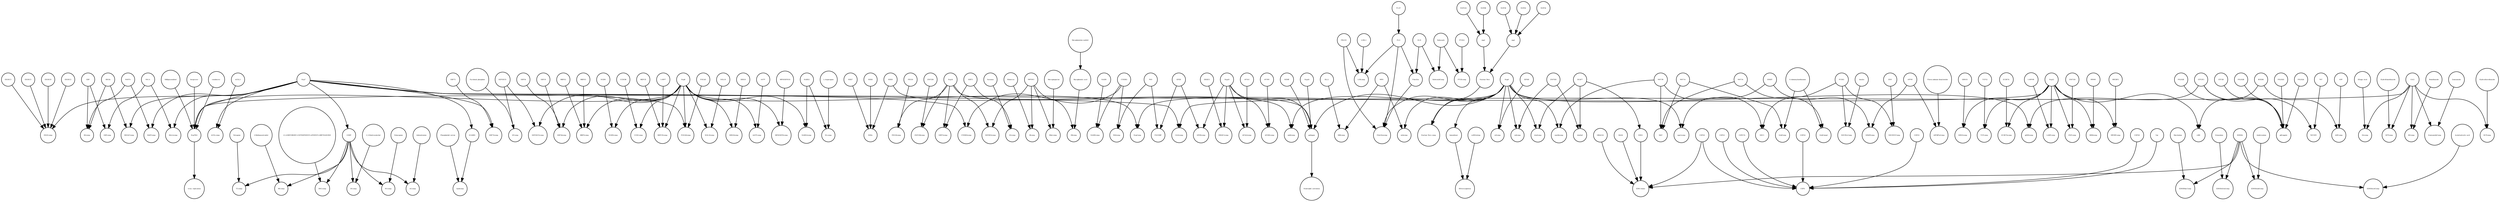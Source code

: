 strict digraph  {
EXOSC3 [annotation=urn_miriam_uniprot_Q9NQT5, bipartite=0, cls=macromolecule, fontsize=4, label=EXOSC3, shape=circle];
PLG [annotation=urn_miriam_uniprot_P00747, bipartite=0, cls=macromolecule, fontsize=4, label=PLG, shape=circle];
NUP54 [annotation=urn_miriam_uniprot_Q7Z3B4, bipartite=0, cls=macromolecule, fontsize=4, label=NUP54, shape=circle];
GTF2B [annotation=urn_miriam_uniprot_Q00403, bipartite=0, cls=macromolecule, fontsize=4, label=GTF2B, shape=circle];
NOL10 [annotation=urn_miriam_uniprot_Q9BSC4, bipartite=0, cls=macromolecule, fontsize=4, label=NOL10, shape=circle];
NGDNcomp [annotation=urn_miriam_pubmed_32353859, bipartite=0, cls=complex, fontsize=4, label=NGDNcomp, shape=circle];
NLcomp [annotation=urn_miriam_pubmed_16753178, bipartite=0, cls=complex, fontsize=4, label=NLcomp, shape=circle];
ADP [annotation="urn_miriam_chebi_CHEBI%3A16761|urn_miriam_pubchem.compound_6022", bipartite=0, cls="simple chemical", fontsize=4, label=ADP, shape=circle];
COPS6 [annotation=urn_miriam_uniprot_Q7L5N1, bipartite=0, cls=macromolecule, fontsize=4, label=COPS6, shape=circle];
Nsp7 [annotation=urn_miriam_uniprot_P0DTD1, bipartite=0, cls=macromolecule, fontsize=4, label=Nsp7, shape=circle];
UBQLN4 [annotation=urn_miriam_uniprot_Q9NRR5, bipartite=0, cls=macromolecule, fontsize=4, label=UBQLN4, shape=circle];
AIFM1 [annotation=urn_miriam_uniprot_O95831, bipartite=0, cls=macromolecule, fontsize=4, label=AIFM1, shape=circle];
PEG10comp [annotation="urn_miriam_doi_10.1101%2F2020.06.17.156455", bipartite=0, cls=complex, fontsize=4, label=PEG10comp, shape=circle];
"Mycophenolic acid" [annotation="urn_miriam_pubchem.compound_446541|urn_miriam_pubmed_17496727", bipartite=0, cls="simple chemical", fontsize=4, label="Mycophenolic acid", shape=circle];
COPS2 [annotation=urn_miriam_uniprot_P61201, bipartite=0, cls=macromolecule, fontsize=4, label=COPS2, shape=circle];
"3_5-Dinitrocatechol" [annotation="urn_miriam_pubchem.compound_3870203", bipartite=0, cls="simple chemical", fontsize=4, label="3_5-Dinitrocatechol", shape=circle];
TCcomp [annotation=urn_miriam_pubmed_20502133, bipartite=0, cls=complex, fontsize=4, label=TCcomp, shape=circle];
COPS7A [annotation=urn_miriam_uniprot_Q9UBW8, bipartite=0, cls=macromolecule, fontsize=4, label=COPS7A, shape=circle];
NEK9 [annotation=urn_miriam_uniprot_Q8TD19, bipartite=0, cls=macromolecule, fontsize=4, label=NEK9, shape=circle];
RHOA7comp [annotation=urn_miriam_pubmed_32353859, bipartite=0, cls=complex, fontsize=4, label=RHOA7comp, shape=circle];
EDNRMacComp [annotation="urn_miriam_pubmed_24261583|urn_miriam_pubmed_22862294|urn_miriam_pubmed_22458347", bipartite=0, cls=complex, fontsize=4, label=EDNRMacComp, shape=circle];
Insulin [annotation=urn_miriam_uniprot_P01308, bipartite=0, cls=macromolecule, fontsize=4, label=Insulin, shape=circle];
dcafznf [annotation=urn_miriam_pubmed_27705803, bipartite=0, cls=complex, fontsize=4, label=dcafznf, shape=circle];
SEPSECS [annotation=urn_miriam_uniprot_Q9HD40, bipartite=0, cls=macromolecule, fontsize=4, label=SEPSECS, shape=circle];
AP2A2 [annotation=urn_miriam_uniprot_O94973, bipartite=0, cls=macromolecule, fontsize=4, label=AP2A2, shape=circle];
CCDCcomp [annotation=urn_miriam_pubmed_32353859, bipartite=0, cls=complex, fontsize=4, label=CCDCcomp, shape=circle];
EDNRASitaComp [annotation=urn_miriam_pubmed_17472992, bipartite=0, cls=complex, fontsize=4, label=EDNRASitaComp, shape=circle];
MCcomp [annotation=urn_miriam_pubmed_1170911, bipartite=0, cls=complex, fontsize=4, label=MCcomp, shape=circle];
EXOSC5 [annotation=urn_miriam_uniprot_Q9NQT4, bipartite=0, cls=macromolecule, fontsize=4, label=EXOSC5, shape=circle];
SEPSECScomp [annotation=urn_miriam_pubmed_32353859, bipartite=0, cls=complex, fontsize=4, label=SEPSECScomp, shape=circle];
ACSLcomp [annotation=urn_miriam_pubmed_32353859, bipartite=0, cls=complex, fontsize=4, label=ACSLcomp, shape=circle];
EAcomp [annotation=urn_miriam_pubmed_20185318, bipartite=0, cls=complex, fontsize=4, label=EAcomp, shape=circle];
EDNRAmbComp [annotation=urn_miriam_pubmed_20811346, bipartite=0, cls=complex, fontsize=4, label=EDNRAmbComp, shape=circle];
SPcomp [annotation=urn_miriam_pubmed_17194211, bipartite=0, cls=complex, fontsize=4, label=SPcomp, shape=circle];
SRP54 [annotation=urn_miriam_uniprot_P61011, bipartite=0, cls=macromolecule, fontsize=4, label=SRP54, shape=circle];
FBLN5 [annotation="", bipartite=0, cls=macromolecule, fontsize=4, label=FBLN5, shape=circle];
DNCcomp [annotation=urn_miriam_pubmed_10592235, bipartite=0, cls=complex, fontsize=4, label=DNCcomp, shape=circle];
ELN [annotation=urn_miriam_uniprot_P15502, bipartite=0, cls=macromolecule, fontsize=4, label=ELN, shape=circle];
INPDH2comp [annotation=urn_miriam_pubmed_32353859, bipartite=0, cls=complex, fontsize=4, label=INPDH2comp, shape=circle];
ssRNAoligo [annotation=urn_miriam_pubmed_19153232, bipartite=0, cls="nucleic acid feature", fontsize=4, label=ssRNAoligo, shape=circle];
RHOA [annotation=urn_miriam_uniprot_P61586, bipartite=0, cls=macromolecule, fontsize=4, label=RHOA, shape=circle];
FADcomp [annotation=urn_miriam_pubmed_17016423, bipartite=0, cls=complex, fontsize=4, label=FADcomp, shape=circle];
Nsp7812 [annotation="urn_miriam_doi_10.1101%2F2020.03.16.993386", bipartite=0, cls=complex, fontsize=4, label=Nsp7812, shape=circle];
nek9comp [annotation=urn_miriam_pubmed_32353859, bipartite=0, cls=complex, fontsize=4, label=nek9comp, shape=circle];
LOXL1 [annotation=urn_miriam_uniprot_Q08397, bipartite=0, cls=macromolecule, fontsize=4, label=LOXL1, shape=circle];
gtfrnapoly [annotation=urn_miriam_pubmed_26344197, bipartite=0, cls=complex, fontsize=4, label=gtfrnapoly, shape=circle];
SPART [annotation=urn_miriam_uniprot_Q8N0X7, bipartite=0, cls=macromolecule, fontsize=4, label=SPART, shape=circle];
POLR2B [annotation=urn_miriam_uniprot_P30876, bipartite=0, cls=macromolecule, fontsize=4, label=POLR2B, shape=circle];
DCcomp [annotation=urn_miriam_pubmed_17016423, bipartite=0, cls=complex, fontsize=4, label=DCcomp, shape=circle];
NECINsComp [annotation="urn_miriam_pubmed_17016423|urn_miriam_pubmed_17139284", bipartite=0, cls=complex, fontsize=4, label=NECINsComp, shape=circle];
SIRT5comp [annotation=urn_miriam_pubmed_32353859, bipartite=0, cls=complex, fontsize=4, label=SIRT5comp, shape=circle];
SBNO1 [annotation=urn_miriam_uniprot_A3KN83, bipartite=0, cls=macromolecule, fontsize=4, label=SBNO1, shape=circle];
"S-Adenosylmethionine" [annotation="urn_miriam_pubchem.compound_34755|urn_miriam_chebi_CHEBI%3A15414", bipartite=0, cls="simple chemical", fontsize=4, label="S-Adenosylmethionine", shape=circle];
HFTcomp [annotation=urn_miriam_pubmed_19119014, bipartite=0, cls=complex, fontsize=4, label=HFTcomp, shape=circle];
SRP54comp [annotation=urn_miriam_pubmed_32353859, bipartite=0, cls=complex, fontsize=4, label=SRP54comp, shape=circle];
MRPScomp [annotation=urn_miriam_pubmed_32353859, bipartite=0, cls=complex, fontsize=4, label=MRPScomp, shape=circle];
LOXcomp [annotation=urn_miriam_pubmed_14745449, bipartite=0, cls=complex, fontsize=4, label=LOXcomp, shape=circle];
nup1 [annotation=urn_miriam_pubmed_12196509, bipartite=0, cls=complex, fontsize=4, label=nup1, shape=circle];
MEPCEcomp [annotation=urn_miriam_pubmed_29845934, bipartite=0, cls=complex, fontsize=4, label=MEPCEcomp, shape=circle];
Fibrillin [annotation=urn_miriam_pubmed_8702639, bipartite=0, cls=complex, fontsize=4, label=Fibrillin, shape=circle];
Nsp14 [annotation=urn_miriam_uniprot_P0C6X7, bipartite=0, cls=macromolecule, fontsize=4, label=Nsp14, shape=circle];
"Mycophenolate mofetil" [annotation="urn_miriam_pubchem.compound_5281078", bipartite=0, cls="simple chemical", fontsize=4, label="Mycophenolate mofetil", shape=circle];
EXOCcomp [annotation="urn_miriam_pubmed_32353859|urn_miriam_pubmed_28514442", bipartite=0, cls=complex, fontsize=4, label=EXOCcomp, shape=circle];
MRPS2 [annotation=urn_miriam_uniprot_Q9Y399, bipartite=0, cls=macromolecule, fontsize=4, label=MRPS2, shape=circle];
RALAcomp [annotation=urn_miriam_pubmed_32353859, bipartite=0, cls=complex, fontsize=4, label=RALAcomp, shape=circle];
FOCAD [annotation=urn_miriam_uniprot_Q5VW36, bipartite=0, cls=macromolecule, fontsize=4, label=FOCAD, shape=circle];
"Nuclear Pore comp" [annotation=urn_miriam_pubmed_32353859, bipartite=0, cls=complex, fontsize=4, label="Nuclear Pore comp", shape=circle];
"ZC3H7A " [annotation=urn_miriam_uniprot_Q8IWR0, bipartite=0, cls=macromolecule, fontsize=4, label="ZC3H7A ", shape=circle];
Rofecoxib [annotation="urn_miriam_pubchem.compound_5090|urn_miriam_chebi_CHEBI%3A8887", bipartite=0, cls="simple chemical", fontsize=4, label=Rofecoxib, shape=circle];
EDN1 [annotation=urn_miriam_ncbigene_1906, bipartite=0, cls="nucleic acid feature", fontsize=4, label=EDN1, shape=circle];
BAG6 [annotation=urn_miriam_uniprot_P46379, bipartite=0, cls=macromolecule, fontsize=4, label=BAG6, shape=circle];
NOL10comp [annotation=urn_miriam_pubmed_32353859, bipartite=0, cls=complex, fontsize=4, label=NOL10comp, shape=circle];
mibcomp [annotation=urn_miriam_pubmed_32353859, bipartite=0, cls=complex, fontsize=4, label=mibcomp, shape=circle];
SBNOcomp [annotation=urn_miriam_pubmed_32353859, bipartite=0, cls=complex, fontsize=4, label=SBNOcomp, shape=circle];
Nsp10 [annotation=urn_miriam_uniprot_P0DTD1, bipartite=0, cls=macromolecule, fontsize=4, label=Nsp10, shape=circle];
SScomp [annotation=urn_miriam_pubmed_17355872, bipartite=0, cls=complex, fontsize=4, label=SScomp, shape=circle];
SRP19 [annotation=urn_miriam_uniprot_P09132, bipartite=0, cls=macromolecule, fontsize=4, label=SRP19, shape=circle];
NEKs [annotation=urn_miriam_pubmed_28514442, bipartite=0, cls=complex, fontsize=4, label=NEKs, shape=circle];
Suramin [annotation="urn_miriam_pubchem.compound_5361", bipartite=0, cls="simple chemical", fontsize=4, label=Suramin, shape=circle];
TCFcomp [annotation=urn_miriam_pubmed_32353859, bipartite=0, cls=complex, fontsize=4, label=TCFcomp, shape=circle];
"TAT-HIV" [annotation=urn_miriam_pubmed_8934526, bipartite=0, cls=complex, fontsize=4, label="TAT-HIV", shape=circle];
"LARP4B " [annotation=urn_miriam_uniprot_Q92615, bipartite=0, cls=macromolecule, fontsize=4, label="LARP4B ", shape=circle];
pathogen [annotation="urn_miriam_doi_10.1101%2F2020.03.31.019216", bipartite=0, cls=complex, fontsize=4, label=pathogen, shape=circle];
MAT [annotation=urn_miriam_pubmed_12671891, bipartite=0, cls=complex, fontsize=4, label=MAT, shape=circle];
NCcomp [annotation=urn_miriam_pubmed_12876237, bipartite=0, cls=complex, fontsize=4, label=NCcomp, shape=circle];
GFER [annotation=urn_miriam_uniprot_P55789, bipartite=0, cls=macromolecule, fontsize=4, label=GFER, shape=circle];
NARS2 [annotation=urn_miriam_uniprot_Q96I59, bipartite=0, cls=macromolecule, fontsize=4, label=NARS2, shape=circle];
RofecoxibComp [annotation="urn_miriam_pubmed_17620346|urn_miriam_pubmed_16679386", bipartite=0, cls=complex, fontsize=4, label=RofecoxibComp, shape=circle];
Nsp9 [annotation="urn_miriam_uniprot_P0DTD1|urn_miriam_ncbiprotein_YP_009725305", bipartite=0, cls=macromolecule, fontsize=4, label=Nsp9, shape=circle];
"remdesivir " [annotation="urn_miriam_chebi_CHEBI%3A145994|urn_miriam_pubchem.compound_121304016", bipartite=0, cls="simple chemical", fontsize=4, label="remdesivir ", shape=circle];
EDNRA [annotation=urn_miriam_uniprot_P25101, bipartite=0, cls=macromolecule, fontsize=4, label=EDNRA, shape=circle];
RALA [annotation=urn_miriam_uniprot_P11233, bipartite=0, cls=macromolecule, fontsize=4, label=RALA, shape=circle];
Fibrillincomp [annotation=urn_miriam_pubmed_32353859, bipartite=0, cls=complex, fontsize=4, label=Fibrillincomp, shape=circle];
ACSL3 [annotation="", bipartite=0, cls=macromolecule, fontsize=4, label=ACSL3, shape=circle];
ERGIC1 [annotation=urn_miriam_uniprot_Q969X5, bipartite=0, cls=macromolecule, fontsize=4, label=ERGIC1, shape=circle];
COPS4 [annotation=urn_miriam_uniprot_Q9UBW8, bipartite=0, cls=macromolecule, fontsize=4, label=COPS4, shape=circle];
COPS5 [annotation=urn_miriam_uniprot_Q92905, bipartite=0, cls=macromolecule, fontsize=4, label=COPS5, shape=circle];
IMPDH2 [annotation=urn_miriam_uniprot_P12268, bipartite=0, cls=macromolecule, fontsize=4, label=IMPDH2, shape=circle];
DCAF7 [annotation="urn_miriam_uniprot_P61962|urn_miriam_pubmed_16887337|urn_miriam_pubmed_16949367", bipartite=0, cls=macromolecule, fontsize=4, label=DCAF7, shape=circle];
ZNF250comp [annotation="urn_miriam_doi_10.1101%2F2020.06.17.156455", bipartite=0, cls=complex, fontsize=4, label=ZNF250comp, shape=circle];
Tolcapone [annotation="urn_miriam_pubchem.compound_4659569", bipartite=0, cls="simple chemical", fontsize=4, label=Tolcapone, shape=circle];
MAT2B [annotation="urn_miriam_uniprot_Q9NZL9|urn_miriam_pubmed_10644686|urn_miriam_pubmed_23189196|urn_miriam_pubmed_25075345|urn_miriam_pubmed_23425511", bipartite=0, cls=macromolecule, fontsize=4, label=MAT2B, shape=circle];
GFERcomp [annotation=urn_miriam_pubmed_32353859, bipartite=0, cls=complex, fontsize=4, label=GFERcomp, shape=circle];
FGCOMP [annotation=urn_miriam_pubmed_10592235, bipartite=0, cls=complex, fontsize=4, label=FGCOMP, shape=circle];
SAdComp [annotation="urn_miriam_pubmed_12631701|urn_miriam_pubmed_12060674|urn_miriam_pubmed_11301045|urn_miriam_pubmed_12660248", bipartite=0, cls=complex, fontsize=4, label=SAdComp, shape=circle];
DLL1 [annotation=urn_miriam_uniprot_O00548, bipartite=0, cls=macromolecule, fontsize=4, label=DLL1, shape=circle];
ZNF503 [annotation=urn_miriam_uniprot_Q96F45, bipartite=0, cls=macromolecule, fontsize=4, label=ZNF503, shape=circle];
"L-Asparagine" [annotation="urn_miriam_pubchem.compound_6267", bipartite=0, cls="simple chemical", fontsize=4, label="L-Asparagine", shape=circle];
DDX10comp [annotation=urn_miriam_pubmed_32353859, bipartite=0, cls=complex, fontsize=4, label=DDX10comp, shape=circle];
PTGS2 [annotation="", bipartite=0, cls=macromolecule, fontsize=4, label=PTGS2, shape=circle];
NUP58 [annotation=urn_miriam_uniprot_Q9BVL2, bipartite=0, cls=macromolecule, fontsize=4, label=NUP58, shape=circle];
EIF4H [annotation="urn_miriam_uniprot_Q15056|urn_miriam_pubmed_10585411|urn_miriam_pubmed_11418588", bipartite=0, cls=macromolecule, fontsize=4, label=EIF4H, shape=circle];
FAD [annotation="urn_miriam_pubchem.compound_643975", bipartite=0, cls="simple chemical", fontsize=4, label=FAD, shape=circle];
"Ellagic Acid" [annotation="urn_miriam_chebi_CHEBI%3A4775|urn_miriam_pubchem.compound_5281855", bipartite=0, cls="simple chemical", fontsize=4, label="Ellagic Acid", shape=circle];
SRP72 [annotation=urn_miriam_uniprot_O76094, bipartite=0, cls=macromolecule, fontsize=4, label=SRP72, shape=circle];
COPS [annotation=urn_miriam_pubmed_16045761, bipartite=0, cls=complex, fontsize=4, label=COPS, shape=circle];
ZC3H7Acomp [annotation=urn_miriam_pubmed_32353859, bipartite=0, cls=complex, fontsize=4, label=ZC3H7Acomp, shape=circle];
Ambrisentan [annotation="urn_miriam_pubchem.compound_6918493|urn_miriam_chebi_CHEBI%3A135949", bipartite=0, cls="simple chemical", fontsize=4, label=Ambrisentan, shape=circle];
lipidcomp [annotation=urn_miriam_pubmed_16530182, bipartite=0, cls=complex, fontsize=4, label=lipidcomp, shape=circle];
POLR2G [annotation=urn_miriam_uniprot_P62487, bipartite=0, cls=macromolecule, fontsize=4, label=POLR2G, shape=circle];
CCDC86 [annotation=urn_miriam_uniprot_Q9H6F5, bipartite=0, cls=macromolecule, fontsize=4, label=CCDC86, shape=circle];
LARPcomp [annotation=urn_miriam_pubmed_32353859, bipartite=0, cls=complex, fontsize=4, label=LARPcomp, shape=circle];
virus_replication [annotation="urn_miriam_go_GO%3A0039694|urn_miriam_doi_10.1126%2Fscience.abc1560", bipartite=0, cls=phenotype, fontsize=4, label=virus_replication, shape=circle];
RAB7comp [annotation=urn_miriam_pubmed_32353859, bipartite=0, cls=complex, fontsize=4, label=RAB7comp, shape=circle];
RAB7A [annotation=urn_miriam_uniprot_P51149, bipartite=0, cls=macromolecule, fontsize=4, label=RAB7A, shape=circle];
"Phosphatidyl serine" [annotation="urn_miriam_chebi_CHEBI%3A18303|urn_miriam_pubchem.compound_6323481", bipartite=0, cls="simple chemical", fontsize=4, label="Phosphatidyl serine", shape=circle];
ERGIC1comp [annotation=urn_miriam_pubmed_32353859, bipartite=0, cls=complex, fontsize=4, label=ERGIC1comp, shape=circle];
PCSK1 [annotation="", bipartite=0, cls=macromolecule, fontsize=4, label=PCSK1, shape=circle];
IRcomp [annotation=urn_miriam_pubmed_17139284, bipartite=0, cls=complex, fontsize=4, label=IRcomp, shape=circle];
Benzthiazide [annotation="urn_miriam_chebi_CHEBI%3A3047|urn_miriam_pubchem.compound_2343", bipartite=0, cls="simple chemical", fontsize=4, label=Benzthiazide, shape=circle];
"EDN1-homo" [annotation=urn_miriam_pubmed_17678888, bipartite=0, cls=complex, fontsize=4, label="EDN1-homo", shape=circle];
NARS2comp [annotation="urn_miriam_doi_10.1101%2F2020.03.31.019216", bipartite=0, cls=complex, fontsize=4, label=NARS2comp, shape=circle];
Zonisamide [annotation="urn_miriam_chebi_CHEBI%3A10127|urn_miriam_pubchem.substance_5734", bipartite=0, cls="simple chemical", fontsize=4, label=Zonisamide, shape=circle];
s389 [annotation=urn_miriam_pubmed_32353859, bipartite=0, cls=complex, fontsize=4, label=s389, shape=circle];
mat2bcomp [annotation=urn_miriam_pubmed_32353859, bipartite=0, cls=complex, fontsize=4, label=mat2bcomp, shape=circle];
GDP [annotation="urn_miriam_pubchem.compound_135398619", bipartite=0, cls="simple chemical", fontsize=4, label=GDP, shape=circle];
COMT [annotation=urn_miriam_uniprot_P21964, bipartite=0, cls=macromolecule, fontsize=4, label=COMT, shape=circle];
ADPcomp [annotation=urn_miriam_pubmed_17016423, bipartite=0, cls=complex, fontsize=4, label=ADPcomp, shape=circle];
MIB1 [annotation="urn_miriam_uniprot_Q86YT6|urn_miriam_pubmed_24185901", bipartite=0, cls=macromolecule, fontsize=4, label=MIB1, shape=circle];
MRPS5 [annotation="", bipartite=0, cls=macromolecule, fontsize=4, label=MRPS5, shape=circle];
NspComp [annotation=urn_miriam_pubmed_32296183, bipartite=0, cls=complex, fontsize=4, label=NspComp, shape=circle];
ZNFcomp [annotation=urn_miriam_pubmed_32353859, bipartite=0, cls=complex, fontsize=4, label=ZNFcomp, shape=circle];
IMercomp [annotation=urn_miriam_pubmed_18506437, bipartite=0, cls=complex, fontsize=4, label=IMercomp, shape=circle];
RBMcomp [annotation=urn_miriam_pubmed_32353859, bipartite=0, cls=complex, fontsize=4, label=RBMcomp, shape=circle];
Hydrochlorothiazide [annotation="urn_miriam_chebi_CHEBI%3A5778|urn_miriam_pubchem.compound_3639", bipartite=0, cls="simple chemical", fontsize=4, label=Hydrochlorothiazide, shape=circle];
SRP72comp [annotation=urn_miriam_pubmed_32353859, bipartite=0, cls=complex, fontsize=4, label=SRP72comp, shape=circle];
TCF12 [annotation=urn_miriam_uniprot_Q99081, bipartite=0, cls=macromolecule, fontsize=4, label=TCF12, shape=circle];
AP2M1 [annotation=urn_miriam_uniprot_Q96CW1, bipartite=0, cls=macromolecule, fontsize=4, label=AP2M1, shape=circle];
TAT [annotation="urn_miriam_uniprot_A6MI22|urn_miriam_taxonomy_11676", bipartite=0, cls=macromolecule, fontsize=4, label=TAT, shape=circle];
COPS8 [annotation=urn_miriam_uniprot_Q99627, bipartite=0, cls=macromolecule, fontsize=4, label=COPS8, shape=circle];
MAT1A [annotation=urn_miriam_uniprot_Q00266, bipartite=0, cls=macromolecule, fontsize=4, label=MAT1A, shape=circle];
GTF2F2 [annotation="urn_miriam_uniprot_P13984|urn_miriam_pubmed_10428810", bipartite=0, cls=macromolecule, fontsize=4, label=GTF2F2, shape=circle];
"Nuclear Pore" [annotation=urn_miriam_pubmed_32296183, bipartite=0, cls=complex, fontsize=4, label="Nuclear Pore", shape=circle];
Neutrophil_activation [annotation="urn_miriam_go_GO%3A0042119", bipartite=0, cls=phenotype, fontsize=4, label=Neutrophil_activation, shape=circle];
CYB5R3comp [annotation=urn_miriam_pubmed_32353859, bipartite=0, cls=complex, fontsize=4, label=CYB5R3comp, shape=circle];
"2-Methoxyestradiol" [annotation="urn_miriam_pubchem.compound_66414", bipartite=0, cls="simple chemical", fontsize=4, label="2-Methoxyestradiol", shape=circle];
Nsp8 [annotation="urn_miriam_uniprot_P0DTD1|urn_miriam_ncbiprotein_YP_009725304|urn_miriam_taxonomy_2697049", bipartite=0, cls=macromolecule, fontsize=4, label=Nsp8, shape=circle];
BZcomp [annotation=urn_miriam_pubmed_19119014, bipartite=0, cls=complex, fontsize=4, label=BZcomp, shape=circle];
MYCBP2 [annotation=urn_miriam_uniprot_O75592, bipartite=0, cls=macromolecule, fontsize=4, label=MYCBP2, shape=circle];
NUP214 [annotation=urn_miriam_uniprot_P35658, bipartite=0, cls=macromolecule, fontsize=4, label=NUP214, shape=circle];
PEG10 [annotation=urn_miriam_uniprot_Q86TG7, bipartite=0, cls=macromolecule, fontsize=4, label=PEG10, shape=circle];
Nsp16 [annotation=urn_miriam_uniprot_P0C6X7, bipartite=0, cls=macromolecule, fontsize=4, label=Nsp16, shape=circle];
NEC1 [annotation=urn_miriam_pubmed_25544563, bipartite=0, cls=complex, fontsize=4, label=NEC1, shape=circle];
IMcomp [annotation=urn_miriam_pubmed_17496727, bipartite=0, cls=complex, fontsize=4, label=IMcomp, shape=circle];
AATFcomp [annotation=urn_miriam_pubmed_32353859, bipartite=0, cls=complex, fontsize=4, label=AATFcomp, shape=circle];
CYB5R3 [annotation=urn_miriam_uniprot_P00387, bipartite=0, cls=macromolecule, fontsize=4, label=CYB5R3, shape=circle];
CA12comp [annotation="urn_miriam_doi_10.1101%2F2020.06.17.156455", bipartite=0, cls=complex, fontsize=4, label=CA12comp, shape=circle];
NEMF [annotation=urn_miriam_uniprot_O60524, bipartite=0, cls=macromolecule, fontsize=4, label=NEMF, shape=circle];
"Acetylsalicylic acid" [annotation="urn_miriam_pubchem.compound_2244|urn_miriam_chebi_CHEBI%3A15365", bipartite=0, cls="simple chemical", fontsize=4, label="Acetylsalicylic acid", shape=circle];
RdRpassembled [annotation=urn_miriam_ncbigene_8673700, bipartite=0, cls="nucleic acid feature", fontsize=4, label=RdRpassembled, shape=circle];
homodimer [annotation=urn_miriam_pubmed_19153232, bipartite=0, cls=complex, fontsize=4, label=homodimer, shape=circle];
ENV [annotation="urn_miriam_uniprot_A0A517FIL8|urn_miriam_taxonomy_11676", bipartite=0, cls=macromolecule, fontsize=4, label=ENV, shape=circle];
SAdComp2 [annotation="urn_miriam_pubmed_12660248|urn_miriam_pubmed_12023972|urn_miriam_pubmed_11596649", bipartite=0, cls=complex, fontsize=4, label=SAdComp2, shape=circle];
BCKDK [annotation=urn_miriam_uniprot_O14874, bipartite=0, cls=macromolecule, fontsize=4, label=BCKDK, shape=circle];
NEK7 [annotation=urn_miriam_uniprot_Q8TDX7, bipartite=0, cls=macromolecule, fontsize=4, label=NEK7, shape=circle];
PTGScomp [annotation=urn_miriam_pubmed_20724158, bipartite=0, cls=complex, fontsize=4, label=PTGScomp, shape=circle];
EXOSC8 [annotation=urn_miriam_uniprot_Q96B26, bipartite=0, cls=macromolecule, fontsize=4, label=EXOSC8, shape=circle];
eifcomp [annotation=urn_miriam_pubmed_32353859, bipartite=0, cls=complex, fontsize=4, label=eifcomp, shape=circle];
NADHcomp [annotation=urn_miriam_pubmed_17341833, bipartite=0, cls=complex, fontsize=4, label=NADHcomp, shape=circle];
dcafcomp [annotation=urn_miriam_pubmed_32353859, bipartite=0, cls=complex, fontsize=4, label=dcafcomp, shape=circle];
POLR2A [annotation=urn_miriam_uniprot_P30876, bipartite=0, cls=macromolecule, fontsize=4, label=POLR2A, shape=circle];
NUP88 [annotation="urn_miriam_uniprot_Q99567|urn_miriam_pubmed_30543681", bipartite=0, cls=macromolecule, fontsize=4, label=NUP88, shape=circle];
"(3_4-DIHYDROXY-2-NITROPHENYL)(PHENYL)METHANONE" [annotation="urn_miriam_pubchem.compound_6914595", bipartite=0, cls="simple chemical", fontsize=4, label="(3_4-DIHYDROXY-2-NITROPHENYL)(PHENYL)METHANONE", shape=circle];
ZonisamideComp [annotation=urn_miriam_pubmed_19703035, bipartite=0, cls=complex, fontsize=4, label=ZonisamideComp, shape=circle];
MIBcomp [annotation=urn_miriam_pubmed_21985982, bipartite=0, cls=complex, fontsize=4, label=MIBcomp, shape=circle];
ZNF250 [annotation=urn_miriam_uniprot_P15622, bipartite=0, cls=macromolecule, fontsize=4, label=ZNF250, shape=circle];
CA12 [annotation=urn_miriam_uniprot_O43570, bipartite=0, cls=macromolecule, fontsize=4, label=CA12, shape=circle];
POLR2E [annotation=urn_miriam_uniprot_P19388, bipartite=0, cls=macromolecule, fontsize=4, label=POLR2E, shape=circle];
ACcomp [annotation=urn_miriam_pubmed_20196537, bipartite=0, cls=complex, fontsize=4, label=ACcomp, shape=circle];
RGcomp [annotation=urn_miriam_pubmed_10592235, bipartite=0, cls=complex, fontsize=4, label=RGcomp, shape=circle];
DDX10 [annotation=urn_miriam_uniprot_Q13206, bipartite=0, cls=macromolecule, fontsize=4, label=DDX10, shape=circle];
MPHOSPH10 [annotation=urn_miriam_uniprot_O00566, bipartite=0, cls=macromolecule, fontsize=4, label=MPHOSPH10, shape=circle];
Ribavirin [annotation="urn_miriam_pubchem.compound_37542|urn_miriam_doi_10.1016%2FS0140-6736(20)31042-4", bipartite=0, cls="simple chemical", fontsize=4, label=Ribavirin, shape=circle];
SCARB1 [annotation=urn_miriam_uniprot_Q8WTV0, bipartite=0, cls=macromolecule, fontsize=4, label=SCARB1, shape=circle];
znfcomp [annotation=urn_miriam_pubmed_32353859, bipartite=0, cls=complex, fontsize=4, label=znfcomp, shape=circle];
Mercaptopurine [annotation="urn_miriam_pubchem.compound_667490", bipartite=0, cls="simple chemical", fontsize=4, label=Mercaptopurine, shape=circle];
favipiravir [annotation="urn_miriam_pubchem.compound_492405|urn_miriam_pubmed_32620147", bipartite=0, cls="simple chemical", fontsize=4, label=favipiravir, shape=circle];
PLAT [annotation=urn_miriam_uniprot_P00750, bipartite=0, cls=macromolecule, fontsize=4, label=PLAT, shape=circle];
AP2A2comp [annotation=urn_miriam_pubmed_32353859, bipartite=0, cls=complex, fontsize=4, label=AP2A2comp, shape=circle];
NADH [annotation="urn_miriam_pubchem.compound_439153", bipartite=0, cls="simple chemical", fontsize=4, label=NADH, shape=circle];
ZNF318 [annotation=urn_miriam_uniprot_Q5VUA4, bipartite=0, cls=macromolecule, fontsize=4, label=ZNF318, shape=circle];
AATF [annotation=urn_miriam_uniprot_Q9NY61, bipartite=0, cls=macromolecule, fontsize=4, label=AATF, shape=circle];
EDNRAcetComp [annotation=urn_miriam_pubmed_10727528, bipartite=0, cls=complex, fontsize=4, label=EDNRAcetComp, shape=circle];
"Pyridoxal phosphate" [annotation="urn_miriam_pubchem.compound_1051", bipartite=0, cls="simple chemical", fontsize=4, label="Pyridoxal phosphate", shape=circle];
AP2M1comp [annotation=urn_miriam_pubmed_32353859, bipartite=0, cls=complex, fontsize=4, label=AP2M1comp, shape=circle];
NGDN [annotation=urn_miriam_uniprot_Q8NEJ9, bipartite=0, cls=macromolecule, fontsize=4, label=NGDN, shape=circle];
Vpr [annotation="urn_miriam_uniprot_I2A5W5|urn_miriam_taxonomy_11676", bipartite=0, cls=macromolecule, fontsize=4, label=Vpr, shape=circle];
NUP62 [annotation=urn_miriam_uniprot_P37198, bipartite=0, cls=macromolecule, fontsize=4, label=NUP62, shape=circle];
MEPCE [annotation=urn_miriam_uniprot_Q7L2J0, bipartite=0, cls=macromolecule, fontsize=4, label=MEPCE, shape=circle];
LARP7 [annotation=urn_miriam_uniprot_Q4G0J3, bipartite=0, cls=macromolecule, fontsize=4, label=LARP7, shape=circle];
FOCADcomp [annotation="urn_miriam_doi_10.1101%2F2020.06.17.156455", bipartite=0, cls=complex, fontsize=4, label=FOCADcomp, shape=circle];
Ademetionine [annotation="urn_miriam_pubchem.compound_34755", bipartite=0, cls="simple chemical", fontsize=4, label=Ademetionine, shape=circle];
nup2 [annotation=urn_miriam_pubmed_9049309, bipartite=0, cls=complex, fontsize=4, label=nup2, shape=circle];
MAT2A [annotation=urn_miriam_uniprot_P31153, bipartite=0, cls=macromolecule, fontsize=4, label=MAT2A, shape=circle];
HCTcomp [annotation=urn_miriam_pubmed_19119014, bipartite=0, cls=complex, fontsize=4, label=HCTcomp, shape=circle];
RBM41 [annotation=urn_miriam_uniprot_Q96IZ5, bipartite=0, cls=macromolecule, fontsize=4, label=RBM41, shape=circle];
Macitentan [annotation="urn_miriam_pubchem.compound_16004692|urn_miriam_chebi_CHEBI%3A76607", bipartite=0, cls="simple chemical", fontsize=4, label=Macitentan, shape=circle];
spartcomp [annotation=urn_miriam_pubmed_32353859, bipartite=0, cls=complex, fontsize=4, label=spartcomp, shape=circle];
SPARTcomp [annotation=urn_miriam_pubmed_19765186, bipartite=0, cls=complex, fontsize=4, label=SPARTcomp, shape=circle];
EXOSC2 [annotation=urn_miriam_uniprot_Q13868, bipartite=0, cls=macromolecule, fontsize=4, label=EXOSC2, shape=circle];
SIRT5 [annotation=urn_miriam_uniprot_Q9NXA8, bipartite=0, cls=macromolecule, fontsize=4, label=SIRT5, shape=circle];
Entacapone [annotation="urn_miriam_pubchem.compound_5281081", bipartite=0, cls="simple chemical", fontsize=4, label=Entacapone, shape=circle];
RNArecognition [annotation=urn_miriam_pubmed_19153232, bipartite=0, cls=complex, fontsize=4, label=RNArecognition, shape=circle];
Nsp12 [annotation=urn_miriam_uniprot_P0DTD1, bipartite=0, cls=macromolecule, fontsize=4, label=Nsp12, shape=circle];
NECENVComp [annotation=urn_miriam_pubmed_8940009, bipartite=0, cls=complex, fontsize=4, label=NECENVComp, shape=circle];
gtf2f2comp [annotation=urn_miriam_pubmed_32353859, bipartite=0, cls=complex, fontsize=4, label=gtf2f2comp, shape=circle];
MPHOSPHcomp [annotation=urn_miriam_pubmed_32353859, bipartite=0, cls=complex, fontsize=4, label=MPHOSPHcomp, shape=circle];
Sitaxentan [annotation="urn_miriam_pubchem.compound_643975|urn_miriam_chebi_CHEBI%3A135736", bipartite=0, cls="simple chemical", fontsize=4, label=Sitaxentan, shape=circle];
AIFMFlaComp [annotation="urn_miriam_pubmed_17016423|urn_miriam_pubmed_17139284|urn_miriam_pubmed_10592235", bipartite=0, cls=complex, fontsize=4, label=AIFMFlaComp, shape=circle];
"Flavin adenine dinucleotide" [annotation="urn_miriam_pubchem.compound_643975|urn_miriam_chebi_CHEBI%3A16238", bipartite=0, cls="simple chemical", fontsize=4, label="Flavin adenine dinucleotide", shape=circle];
GDPcomp [annotation=urn_miriam_pubmed_10592235, bipartite=0, cls=complex, fontsize=4, label=GDPcomp, shape=circle];
NEK6 [annotation=urn_miriam_uniprot_Q9HC98, bipartite=0, cls=macromolecule, fontsize=4, label=NEK6, shape=circle];
MYCBPcomp [annotation=urn_miriam_pubmed_32353859, bipartite=0, cls=complex, fontsize=4, label=MYCBPcomp, shape=circle];
Hydroflumethiazide [annotation="urn_miriam_chebi_CHEBI%3A5784|urn_miriam_pubchem.compound_70876165", bipartite=0, cls="simple chemical", fontsize=4, label=Hydroflumethiazide, shape=circle];
EXOSC3 -> EXOCcomp  [annotation="", interaction_type=production];
PLG -> Fibrillincomp  [annotation="urn_miriam_pubmed_32353859|urn_miriam_taxonomy_2697049", interaction_type=catalysis];
PLG -> Fibrillin  [annotation="urn_miriam_pubmed_10825173|urn_miriam_pubmed_10544250|urn_miriam_pubmed_21001709", interaction_type=catalysis];
PLG -> LOXcomp  [annotation="urn_miriam_pubmed_14745449|urn_miriam_pubmed_21001709", interaction_type=catalysis];
NUP54 -> nup1  [annotation="", interaction_type=production];
GTF2B -> gtfrnapoly  [annotation="", interaction_type=production];
NOL10 -> NOL10comp  [annotation="", interaction_type=production];
ADP -> ADPcomp  [annotation="", interaction_type=production];
COPS6 -> "EDN1-homo"  [annotation="", interaction_type=production];
COPS6 -> COPS  [annotation="", interaction_type=production];
Nsp7 -> RALAcomp  [annotation="", interaction_type=production];
Nsp7 -> Nsp7812  [annotation="", interaction_type=production];
Nsp7 -> COMT  [annotation="", interaction_type=production];
Nsp7 -> CA12comp  [annotation="", interaction_type=production];
Nsp7 -> SRP72comp  [annotation="", interaction_type=production];
Nsp7 -> SCARB1  [annotation="", interaction_type=production];
Nsp7 -> CYB5R3comp  [annotation="", interaction_type=production];
Nsp7 -> EXOCcomp  [annotation="", interaction_type=production];
Nsp7 -> FOCADcomp  [annotation="", interaction_type=production];
Nsp7 -> RHOA7comp  [annotation="", interaction_type=production];
Nsp7 -> RAB7comp  [annotation="", interaction_type=production];
Nsp7 -> ACSLcomp  [annotation="", interaction_type=production];
UBQLN4 -> "EDN1-homo"  [annotation="", interaction_type=production];
AIFM1 -> SPARTcomp  [annotation="", interaction_type=production];
AIFM1 -> AIFMFlaComp  [annotation="", interaction_type=production];
"Mycophenolic acid" -> IMcomp  [annotation="", interaction_type=production];
COPS2 -> COPS  [annotation="", interaction_type=production];
"3_5-Dinitrocatechol" -> DCcomp  [annotation="", interaction_type=production];
COPS7A -> COPS  [annotation="", interaction_type=production];
NEK9 -> NEKs  [annotation="", interaction_type=production];
NEK9 -> nek9comp  [annotation="", interaction_type=production];
Insulin -> NECINsComp  [annotation="", interaction_type=production];
SEPSECS -> SPcomp  [annotation="", interaction_type=production];
SEPSECS -> SEPSECScomp  [annotation="", interaction_type=production];
AP2A2 -> AP2A2comp  [annotation="", interaction_type=production];
EXOSC5 -> EXOCcomp  [annotation="", interaction_type=production];
SRP54 -> SRP54comp  [annotation="", interaction_type=production];
FBLN5 -> Fibrillincomp  [annotation="", interaction_type=production];
FBLN5 -> LOXcomp  [annotation="", interaction_type=production];
ELN -> RofecoxibComp  [annotation="", interaction_type=production];
ELN -> Fibrillin  [annotation="", interaction_type=production];
ssRNAoligo -> RNArecognition  [annotation="", interaction_type=production];
RHOA -> RHOA7comp  [annotation="", interaction_type=production];
RHOA -> RGcomp  [annotation="", interaction_type=production];
Nsp7812 -> virus_replication  [annotation="", interaction_type=production];
LOXL1 -> LOXcomp  [annotation="", interaction_type=production];
SPART -> SPARTcomp  [annotation="", interaction_type=production];
SPART -> spartcomp  [annotation="", interaction_type=production];
POLR2B -> gtfrnapoly  [annotation="", interaction_type=production];
SBNO1 -> SBNOcomp  [annotation="", interaction_type=production];
"S-Adenosylmethionine" -> SAdComp  [annotation="", interaction_type=production];
"S-Adenosylmethionine" -> SAdComp2  [annotation="", interaction_type=production];
nup1 -> "Nuclear Pore"  [annotation="", interaction_type=production];
Fibrillin -> Fibrillincomp  [annotation="", interaction_type=production];
Nsp14 -> PEG10comp  [annotation="", interaction_type=production];
Nsp14 -> pathogen  [annotation="", interaction_type=production];
Nsp14 -> ZNF250comp  [annotation="", interaction_type=production];
Nsp14 -> INPDH2comp  [annotation="", interaction_type=production];
Nsp14 -> SIRT5comp  [annotation="", interaction_type=production];
"Mycophenolate mofetil" -> "Mycophenolic acid"  [annotation="", interaction_type=production];
MRPS2 -> MRPScomp  [annotation="", interaction_type=production];
FOCAD -> FOCADcomp  [annotation="", interaction_type=production];
"ZC3H7A " -> ZC3H7Acomp  [annotation="", interaction_type=production];
Rofecoxib -> RofecoxibComp  [annotation="", interaction_type=production];
Rofecoxib -> PTGScomp  [annotation="", interaction_type=production];
EDN1 -> "EDN1-homo"  [annotation="", interaction_type=production];
BAG6 -> "EDN1-homo"  [annotation="", interaction_type=production];
Nsp10 -> AP2A2comp  [annotation="", interaction_type=production];
Nsp10 -> pathogen  [annotation="", interaction_type=production];
Nsp10 -> GFERcomp  [annotation="", interaction_type=production];
Nsp10 -> AP2M1comp  [annotation="", interaction_type=production];
Nsp10 -> ERGIC1comp  [annotation="", interaction_type=production];
SRP19 -> SRP54comp  [annotation="", interaction_type=production];
Suramin -> SScomp  [annotation="", interaction_type=production];
"LARP4B " -> LARPcomp  [annotation="", interaction_type=production];
pathogen -> Neutrophil_activation  [annotation="", interaction_type=production];
GFER -> FGCOMP  [annotation="", interaction_type=production];
GFER -> GFERcomp  [annotation="", interaction_type=production];
NARS2 -> NARS2comp  [annotation="", interaction_type=production];
NARS2 -> NLcomp  [annotation="", interaction_type=production];
Nsp9 -> spartcomp  [annotation="", interaction_type=production];
Nsp9 -> eifcomp  [annotation="", interaction_type=production];
Nsp9 -> dcafcomp  [annotation="", interaction_type=production];
Nsp9 -> nek9comp  [annotation="", interaction_type=production];
Nsp9 -> pathogen  [annotation="", interaction_type=production];
Nsp9 -> homodimer  [annotation="", interaction_type=production];
Nsp9 -> mibcomp  [annotation="", interaction_type=production];
Nsp9 -> "Nuclear Pore comp"  [annotation="", interaction_type=production];
Nsp9 -> NspComp  [annotation="", interaction_type=production];
Nsp9 -> mat2bcomp  [annotation="", interaction_type=production];
Nsp9 -> gtf2f2comp  [annotation="", interaction_type=production];
Nsp9 -> znfcomp  [annotation="", interaction_type=production];
Nsp9 -> Fibrillincomp  [annotation="", interaction_type=production];
"remdesivir " -> Nsp7812  [annotation="urn_miriam_doi_10.1126%2Fscience.abc1560|urn_miriam_pubmed_32405421", interaction_type=catalysis];
EDNRA -> EDNRASitaComp  [annotation="", interaction_type=production];
EDNRA -> EDNRAcetComp  [annotation="", interaction_type=production];
EDNRA -> EDNRMacComp  [annotation="", interaction_type=production];
EDNRA -> EDNRAmbComp  [annotation="", interaction_type=production];
EDNRA -> "EDN1-homo"  [annotation="", interaction_type=production];
RALA -> RALAcomp  [annotation="", interaction_type=production];
RALA -> GDPcomp  [annotation="", interaction_type=production];
ACSL3 -> ACSLcomp  [annotation="", interaction_type=production];
ERGIC1 -> ERGIC1comp  [annotation="", interaction_type=production];
COPS4 -> COPS  [annotation="", interaction_type=production];
COPS5 -> COPS  [annotation="", interaction_type=production];
IMPDH2 -> IMcomp  [annotation="", interaction_type=production];
IMPDH2 -> IMercomp  [annotation="", interaction_type=production];
IMPDH2 -> IRcomp  [annotation="", interaction_type=production];
IMPDH2 -> INPDH2comp  [annotation="", interaction_type=production];
DCAF7 -> EDN1  [annotation=urn_miriam_pubmed_27880803, interaction_type=catalysis];
DCAF7 -> dcafcomp  [annotation="", interaction_type=production];
DCAF7 -> dcafznf  [annotation="", interaction_type=production];
Tolcapone -> TCcomp  [annotation="", interaction_type=production];
MAT2B -> mat2bcomp  [annotation="", interaction_type=production];
MAT2B -> NEC1  [annotation="", interaction_type=production];
MAT2B -> MAT  [annotation="", interaction_type=production];
DLL1 -> MIBcomp  [annotation="", interaction_type=production];
ZNF503 -> dcafznf  [annotation="", interaction_type=production];
ZNF503 -> znfcomp  [annotation="", interaction_type=production];
"L-Asparagine" -> NLcomp  [annotation="", interaction_type=production];
PTGS2 -> PTGScomp  [annotation="", interaction_type=production];
NUP58 -> nup1  [annotation="", interaction_type=production];
EIF4H -> eifcomp  [annotation="", interaction_type=production];
FAD -> FGCOMP  [annotation="", interaction_type=production];
FAD -> FADcomp  [annotation="", interaction_type=production];
"Ellagic Acid" -> EAcomp  [annotation="", interaction_type=production];
SRP72 -> SRP72comp  [annotation="", interaction_type=production];
Ambrisentan -> EDNRAmbComp  [annotation="", interaction_type=production];
POLR2G -> gtfrnapoly  [annotation="", interaction_type=production];
CCDC86 -> CCDCcomp  [annotation="", interaction_type=production];
RAB7A -> RAB7comp  [annotation="", interaction_type=production];
RAB7A -> RGcomp  [annotation="", interaction_type=production];
"Phosphatidyl serine" -> lipidcomp  [annotation="", interaction_type=production];
PCSK1 -> NECINsComp  [annotation="", interaction_type=production];
PCSK1 -> NEC1  [annotation="", interaction_type=production];
PCSK1 -> NECENVComp  [annotation="", interaction_type=production];
Benzthiazide -> BZcomp  [annotation="", interaction_type=production];
Zonisamide -> ZonisamideComp  [annotation="", interaction_type=production];
GDP -> GDPcomp  [annotation="", interaction_type=production];
GDP -> RGcomp  [annotation="", interaction_type=production];
COMT -> NCcomp  [annotation="", interaction_type=production];
COMT -> MCcomp  [annotation="", interaction_type=production];
COMT -> DNCcomp  [annotation="", interaction_type=production];
COMT -> DCcomp  [annotation="", interaction_type=production];
COMT -> ACcomp  [annotation="", interaction_type=production];
COMT -> TCcomp  [annotation="", interaction_type=production];
MIB1 -> MIBcomp  [annotation="", interaction_type=production];
MIB1 -> mibcomp  [annotation="", interaction_type=production];
MRPS5 -> MRPScomp  [annotation="", interaction_type=production];
Hydrochlorothiazide -> HCTcomp  [annotation="", interaction_type=production];
TCF12 -> TCFcomp  [annotation="", interaction_type=production];
AP2M1 -> AP2M1comp  [annotation="", interaction_type=production];
TAT -> "TAT-HIV"  [annotation="", interaction_type=production];
COPS8 -> COPS  [annotation="", interaction_type=production];
MAT1A -> SAdComp  [annotation="", interaction_type=production];
MAT1A -> MAT  [annotation="", interaction_type=production];
GTF2F2 -> "TAT-HIV"  [annotation="", interaction_type=production];
GTF2F2 -> gtf2f2comp  [annotation="", interaction_type=production];
GTF2F2 -> gtfrnapoly  [annotation="", interaction_type=production];
"Nuclear Pore" -> "Nuclear Pore comp"  [annotation="", interaction_type=production];
"2-Methoxyestradiol" -> MCcomp  [annotation="", interaction_type=production];
Nsp8 -> Nsp7812  [annotation="", interaction_type=production];
Nsp8 -> SRP54comp  [annotation="", interaction_type=production];
Nsp8 -> NOL10comp  [annotation="", interaction_type=production];
Nsp8 -> MEPCEcomp  [annotation="", interaction_type=production];
Nsp8 -> NGDNcomp  [annotation="", interaction_type=production];
Nsp8 -> NARS2comp  [annotation="", interaction_type=production];
Nsp8 -> AATFcomp  [annotation="", interaction_type=production];
Nsp8 -> NspComp  [annotation="", interaction_type=production];
Nsp8 -> MRPScomp  [annotation="", interaction_type=production];
Nsp8 -> DDX10comp  [annotation="", interaction_type=production];
Nsp8 -> CCDCcomp  [annotation="", interaction_type=production];
Nsp8 -> MPHOSPHcomp  [annotation="", interaction_type=production];
Nsp8 -> SEPSECScomp  [annotation="", interaction_type=production];
Nsp8 -> FOCADcomp  [annotation="", interaction_type=production];
MYCBP2 -> MYCBPcomp  [annotation="", interaction_type=production];
NUP214 -> nup2  [annotation="", interaction_type=production];
PEG10 -> PEG10comp  [annotation="", interaction_type=production];
Nsp16 -> pathogen  [annotation="", interaction_type=production];
CYB5R3 -> NADHcomp  [annotation="", interaction_type=production];
CYB5R3 -> CYB5R3comp  [annotation="", interaction_type=production];
CYB5R3 -> FADcomp  [annotation="", interaction_type=production];
NEMF -> pathogen  [annotation="", interaction_type=production];
"Acetylsalicylic acid" -> EDNRAcetComp  [annotation="", interaction_type=production];
RdRpassembled -> Nsp7812  [annotation="", interaction_type=production];
homodimer -> RNArecognition  [annotation="", interaction_type=production];
ENV -> NECENVComp  [annotation="", interaction_type=production];
BCKDK -> ADPcomp  [annotation="", interaction_type=production];
BCKDK -> s389  [annotation="", interaction_type=production];
NEK7 -> NEKs  [annotation="", interaction_type=production];
EXOSC8 -> EXOCcomp  [annotation="", interaction_type=production];
POLR2A -> gtfrnapoly  [annotation="", interaction_type=production];
NUP88 -> nup2  [annotation="", interaction_type=production];
"(3_4-DIHYDROXY-2-NITROPHENYL)(PHENYL)METHANONE" -> DNCcomp  [annotation="", interaction_type=production];
ZNF250 -> ZNF250comp  [annotation="", interaction_type=production];
CA12 -> HFTcomp  [annotation="", interaction_type=production];
CA12 -> EAcomp  [annotation="", interaction_type=production];
CA12 -> CA12comp  [annotation="", interaction_type=production];
CA12 -> BZcomp  [annotation="", interaction_type=production];
CA12 -> ZonisamideComp  [annotation="", interaction_type=production];
CA12 -> HCTcomp  [annotation="", interaction_type=production];
POLR2E -> gtfrnapoly  [annotation="", interaction_type=production];
DDX10 -> DDX10comp  [annotation="", interaction_type=production];
MPHOSPH10 -> MPHOSPHcomp  [annotation="", interaction_type=production];
Ribavirin -> IRcomp  [annotation="", interaction_type=production];
SCARB1 -> lipidcomp  [annotation="", interaction_type=production];
Mercaptopurine -> IMercomp  [annotation="", interaction_type=production];
favipiravir -> Nsp7812  [annotation="urn_miriam_doi_10.1126%2Fscience.abc1560|urn_miriam_pubmed_32405421", interaction_type=catalysis];
PLAT -> PLG  [annotation=urn_miriam_pubmed_5006793, interaction_type=catalysis];
NADH -> NADHcomp  [annotation="", interaction_type=production];
ZNF318 -> ZNFcomp  [annotation="", interaction_type=production];
AATF -> AATFcomp  [annotation="", interaction_type=production];
"Pyridoxal phosphate" -> SPcomp  [annotation="", interaction_type=production];
NGDN -> NGDNcomp  [annotation="", interaction_type=production];
Vpr -> COPS  [annotation="", interaction_type=production];
NUP62 -> nup1  [annotation="", interaction_type=production];
MEPCE -> MEPCEcomp  [annotation="", interaction_type=production];
LARP7 -> MEPCEcomp  [annotation="", interaction_type=production];
Ademetionine -> ACcomp  [annotation="", interaction_type=production];
nup2 -> "Nuclear Pore"  [annotation="", interaction_type=production];
MAT2A -> SAdComp2  [annotation="", interaction_type=production];
MAT2A -> MAT  [annotation="", interaction_type=production];
RBM41 -> RBMcomp  [annotation="", interaction_type=production];
Macitentan -> EDNRMacComp  [annotation="", interaction_type=production];
EXOSC2 -> EXOCcomp  [annotation="", interaction_type=production];
SIRT5 -> SIRT5comp  [annotation="", interaction_type=production];
SIRT5 -> SScomp  [annotation="", interaction_type=production];
Entacapone -> NCcomp  [annotation="", interaction_type=production];
Nsp12 -> SBNOcomp  [annotation="", interaction_type=production];
Nsp12 -> Nsp7812  [annotation="", interaction_type=production];
Nsp12 -> RBMcomp  [annotation="", interaction_type=production];
Nsp12 -> TCFcomp  [annotation="", interaction_type=production];
Nsp12 -> ZNFcomp  [annotation="", interaction_type=production];
Nsp12 -> MYCBPcomp  [annotation="", interaction_type=production];
Nsp12 -> s389  [annotation="", interaction_type=production];
Nsp12 -> LARPcomp  [annotation="", interaction_type=production];
Nsp12 -> ZC3H7Acomp  [annotation="", interaction_type=production];
Sitaxentan -> EDNRASitaComp  [annotation="", interaction_type=production];
"Flavin adenine dinucleotide" -> AIFMFlaComp  [annotation="", interaction_type=production];
NEK6 -> NEKs  [annotation="", interaction_type=production];
Hydroflumethiazide -> HFTcomp  [annotation="", interaction_type=production];
}
